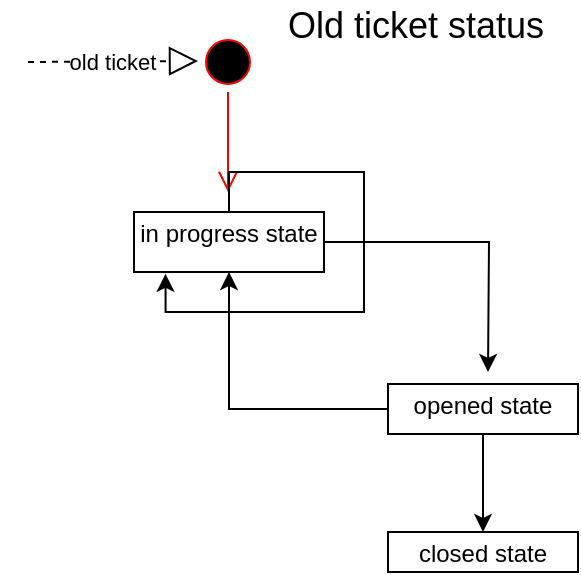 <mxfile version="10.6.7" type="github"><diagram id="7mnF9m74Af2pDXALbi7-" name="Page-1"><mxGraphModel dx="684" dy="530" grid="1" gridSize="10" guides="1" tooltips="1" connect="1" arrows="1" fold="1" page="1" pageScale="1" pageWidth="291" pageHeight="413" math="0" shadow="0"><root><mxCell id="0"/><mxCell id="1" parent="0"/><mxCell id="glEorRt4zrt5ZG3KAu1E-1" value="" style="ellipse;html=1;shape=startState;fillColor=#000000;strokeColor=#ff0000;" vertex="1" parent="1"><mxGeometry x="98" y="31" width="30" height="30" as="geometry"/></mxCell><mxCell id="glEorRt4zrt5ZG3KAu1E-2" value="" style="edgeStyle=orthogonalEdgeStyle;html=1;verticalAlign=bottom;endArrow=open;endSize=8;strokeColor=#ff0000;" edge="1" source="glEorRt4zrt5ZG3KAu1E-1" parent="1"><mxGeometry relative="1" as="geometry"><mxPoint x="113" y="111" as="targetPoint"/></mxGeometry></mxCell><mxCell id="glEorRt4zrt5ZG3KAu1E-3" value="old ticket" style="endArrow=block;dashed=1;endFill=0;endSize=12;html=1;" edge="1" parent="1"><mxGeometry width="160" relative="1" as="geometry"><mxPoint x="13" y="46" as="sourcePoint"/><mxPoint x="98" y="45.5" as="targetPoint"/></mxGeometry></mxCell><mxCell id="glEorRt4zrt5ZG3KAu1E-9" style="edgeStyle=orthogonalEdgeStyle;rounded=0;orthogonalLoop=1;jettySize=auto;html=1;exitX=1;exitY=0.5;exitDx=0;exitDy=0;" edge="1" parent="1" source="glEorRt4zrt5ZG3KAu1E-5"><mxGeometry relative="1" as="geometry"><mxPoint x="243" y="201" as="targetPoint"/></mxGeometry></mxCell><mxCell id="glEorRt4zrt5ZG3KAu1E-13" style="edgeStyle=orthogonalEdgeStyle;rounded=0;orthogonalLoop=1;jettySize=auto;html=1;exitX=0.5;exitY=0;exitDx=0;exitDy=0;entryX=0.166;entryY=1.031;entryDx=0;entryDy=0;entryPerimeter=0;" edge="1" parent="1" source="glEorRt4zrt5ZG3KAu1E-5" target="glEorRt4zrt5ZG3KAu1E-5"><mxGeometry relative="1" as="geometry"><mxPoint x="83" y="161" as="targetPoint"/></mxGeometry></mxCell><mxCell id="glEorRt4zrt5ZG3KAu1E-5" value="&lt;p style=&quot;margin: 0px ; margin-top: 4px ; text-align: center&quot;&gt;in progress state&lt;/p&gt;" style="verticalAlign=top;align=left;overflow=fill;fontSize=12;fontFamily=Helvetica;html=1;" vertex="1" parent="1"><mxGeometry x="66" y="121" width="95" height="30" as="geometry"/></mxCell><mxCell id="glEorRt4zrt5ZG3KAu1E-7" value="&lt;p style=&quot;margin: 0px ; margin-top: 4px ; text-align: center&quot;&gt;closed state&lt;/p&gt;" style="verticalAlign=top;align=left;overflow=fill;fontSize=12;fontFamily=Helvetica;html=1;" vertex="1" parent="1"><mxGeometry x="193" y="281" width="95" height="20" as="geometry"/></mxCell><mxCell id="glEorRt4zrt5ZG3KAu1E-14" style="edgeStyle=orthogonalEdgeStyle;rounded=0;orthogonalLoop=1;jettySize=auto;html=1;exitX=0;exitY=0.5;exitDx=0;exitDy=0;entryX=0.5;entryY=1;entryDx=0;entryDy=0;" edge="1" parent="1" source="glEorRt4zrt5ZG3KAu1E-8" target="glEorRt4zrt5ZG3KAu1E-5"><mxGeometry relative="1" as="geometry"/></mxCell><mxCell id="glEorRt4zrt5ZG3KAu1E-15" style="edgeStyle=orthogonalEdgeStyle;rounded=0;orthogonalLoop=1;jettySize=auto;html=1;exitX=0.5;exitY=1;exitDx=0;exitDy=0;entryX=0.5;entryY=0;entryDx=0;entryDy=0;" edge="1" parent="1" source="glEorRt4zrt5ZG3KAu1E-8" target="glEorRt4zrt5ZG3KAu1E-7"><mxGeometry relative="1" as="geometry"/></mxCell><mxCell id="glEorRt4zrt5ZG3KAu1E-8" value="&lt;p style=&quot;margin: 0px ; margin-top: 4px ; text-align: center&quot;&gt;opened state&lt;/p&gt;" style="verticalAlign=top;align=left;overflow=fill;fontSize=12;fontFamily=Helvetica;html=1;" vertex="1" parent="1"><mxGeometry x="193" y="207" width="95" height="25" as="geometry"/></mxCell><mxCell id="glEorRt4zrt5ZG3KAu1E-18" value="&lt;font style=&quot;font-size: 18px&quot;&gt;Old ticket status&lt;/font&gt;" style="text;html=1;resizable=0;points=[];autosize=1;align=left;verticalAlign=top;spacingTop=-4;" vertex="1" parent="1"><mxGeometry x="141" y="15" width="140" height="20" as="geometry"/></mxCell></root></mxGraphModel></diagram></mxfile>